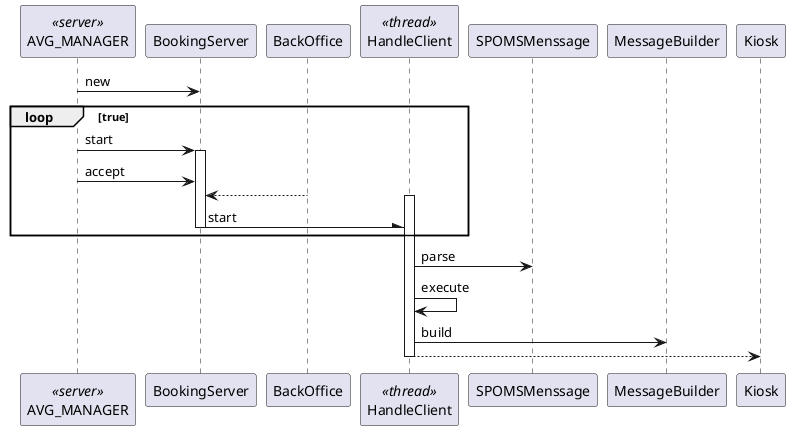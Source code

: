 @startuml use-case-realization.svg

participant AVG_MANAGER <<server>>

AVG_MANAGER -> BookingServer : new
loop true
AVG_MANAGER -> BookingServer: start
Activate BookingServer
AVG_MANAGER -> BookingServer: accept

BackOffice --> BookingServer

participant HandleClient <<thread>>
activate HandleClient
BookingServer -\ HandleClient: start
deactivate BookingServer
end

HandleClient -> SPOMSMenssage:parse
HandleClient -> HandleClient: execute
HandleClient -> MessageBuilder:build

HandleClient --> Kiosk
deactivate HandleClient

@enduml